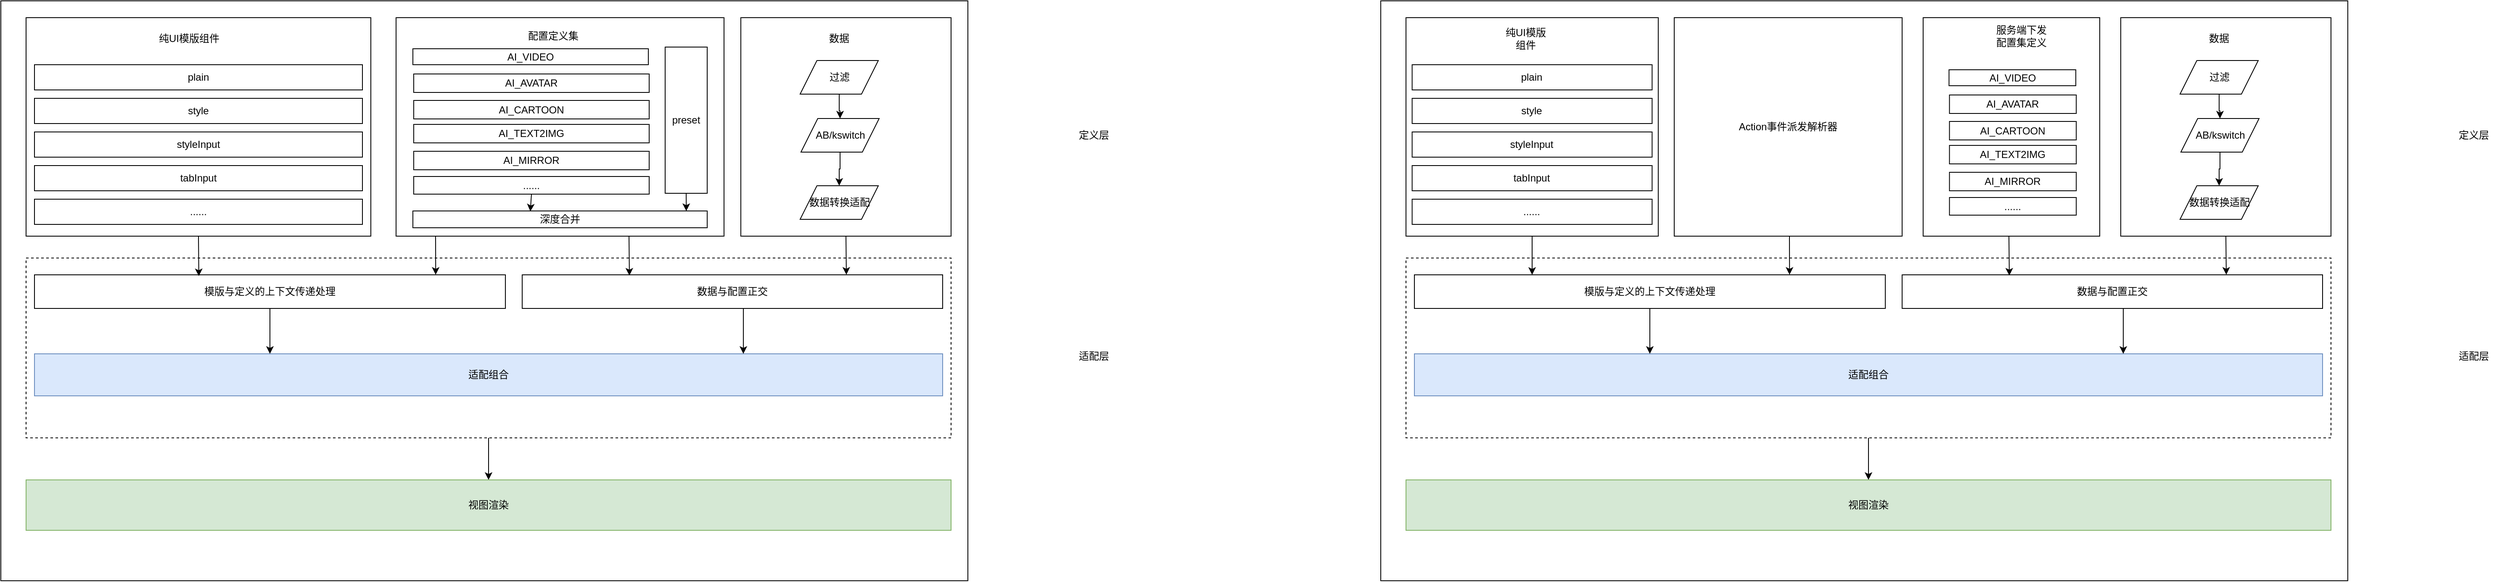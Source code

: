 <mxfile version="24.7.7">
  <diagram name="第 1 页" id="343RZ9egd-SE7qvpXWfh">
    <mxGraphModel dx="2738" dy="1208" grid="1" gridSize="10" guides="1" tooltips="1" connect="1" arrows="1" fold="1" page="1" pageScale="1" pageWidth="827" pageHeight="1169" math="0" shadow="0">
      <root>
        <mxCell id="0" />
        <mxCell id="1" parent="0" />
        <mxCell id="0kE0t0wQsV59YxbMs_4M-267" value="" style="group" parent="1" vertex="1" connectable="0">
          <mxGeometry x="-200" y="240" width="1330" height="690" as="geometry" />
        </mxCell>
        <mxCell id="u77CJ-g4dXgJ8Craigw3-3" value="" style="rounded=0;whiteSpace=wrap;html=1;" parent="0kE0t0wQsV59YxbMs_4M-267" vertex="1">
          <mxGeometry width="1150" height="690" as="geometry" />
        </mxCell>
        <mxCell id="0kE0t0wQsV59YxbMs_4M-7" value="" style="rounded=0;whiteSpace=wrap;html=1;" parent="0kE0t0wQsV59YxbMs_4M-267" vertex="1">
          <mxGeometry x="880" y="20" width="250" height="260" as="geometry" />
        </mxCell>
        <mxCell id="0kE0t0wQsV59YxbMs_4M-8" value="数据" style="text;html=1;align=center;verticalAlign=middle;whiteSpace=wrap;rounded=0;" parent="0kE0t0wQsV59YxbMs_4M-267" vertex="1">
          <mxGeometry x="967" y="30" width="60" height="30" as="geometry" />
        </mxCell>
        <mxCell id="0kE0t0wQsV59YxbMs_4M-12" value="" style="edgeStyle=orthogonalEdgeStyle;rounded=0;orthogonalLoop=1;jettySize=auto;html=1;" parent="0kE0t0wQsV59YxbMs_4M-267" source="0kE0t0wQsV59YxbMs_4M-10" target="0kE0t0wQsV59YxbMs_4M-11" edge="1">
          <mxGeometry relative="1" as="geometry" />
        </mxCell>
        <mxCell id="0kE0t0wQsV59YxbMs_4M-10" value="过滤" style="shape=parallelogram;perimeter=parallelogramPerimeter;whiteSpace=wrap;html=1;fixedSize=1;" parent="0kE0t0wQsV59YxbMs_4M-267" vertex="1">
          <mxGeometry x="950.5" y="71" width="93" height="40" as="geometry" />
        </mxCell>
        <mxCell id="0kE0t0wQsV59YxbMs_4M-14" value="" style="edgeStyle=orthogonalEdgeStyle;rounded=0;orthogonalLoop=1;jettySize=auto;html=1;" parent="0kE0t0wQsV59YxbMs_4M-267" source="0kE0t0wQsV59YxbMs_4M-11" target="0kE0t0wQsV59YxbMs_4M-13" edge="1">
          <mxGeometry relative="1" as="geometry" />
        </mxCell>
        <mxCell id="0kE0t0wQsV59YxbMs_4M-11" value="AB/kswitch" style="shape=parallelogram;perimeter=parallelogramPerimeter;whiteSpace=wrap;html=1;fixedSize=1;" parent="0kE0t0wQsV59YxbMs_4M-267" vertex="1">
          <mxGeometry x="951.5" y="140" width="93" height="40" as="geometry" />
        </mxCell>
        <mxCell id="0kE0t0wQsV59YxbMs_4M-13" value="数据转换适配" style="shape=parallelogram;perimeter=parallelogramPerimeter;whiteSpace=wrap;html=1;fixedSize=1;" parent="0kE0t0wQsV59YxbMs_4M-267" vertex="1">
          <mxGeometry x="950.5" y="220" width="93" height="40" as="geometry" />
        </mxCell>
        <mxCell id="0kE0t0wQsV59YxbMs_4M-49" value="" style="edgeStyle=orthogonalEdgeStyle;rounded=0;orthogonalLoop=1;jettySize=auto;html=1;" parent="0kE0t0wQsV59YxbMs_4M-267" source="0kE0t0wQsV59YxbMs_4M-15" target="0kE0t0wQsV59YxbMs_4M-48" edge="1">
          <mxGeometry relative="1" as="geometry" />
        </mxCell>
        <mxCell id="0kE0t0wQsV59YxbMs_4M-15" value="" style="rounded=0;whiteSpace=wrap;html=1;dashed=1;" parent="0kE0t0wQsV59YxbMs_4M-267" vertex="1">
          <mxGeometry x="30" y="306" width="1100" height="214" as="geometry" />
        </mxCell>
        <mxCell id="0kE0t0wQsV59YxbMs_4M-17" value="" style="group" parent="0kE0t0wQsV59YxbMs_4M-267" vertex="1" connectable="0">
          <mxGeometry x="30" y="20" width="410" height="260" as="geometry" />
        </mxCell>
        <mxCell id="u77CJ-g4dXgJ8Craigw3-2" value="" style="rounded=0;whiteSpace=wrap;html=1;" parent="0kE0t0wQsV59YxbMs_4M-17" vertex="1">
          <mxGeometry width="410" height="260" as="geometry" />
        </mxCell>
        <mxCell id="0kE0t0wQsV59YxbMs_4M-1" value="plain" style="rounded=0;whiteSpace=wrap;html=1;" parent="0kE0t0wQsV59YxbMs_4M-17" vertex="1">
          <mxGeometry x="10" y="56" width="390" height="30" as="geometry" />
        </mxCell>
        <mxCell id="0kE0t0wQsV59YxbMs_4M-2" value="style" style="rounded=0;whiteSpace=wrap;html=1;" parent="0kE0t0wQsV59YxbMs_4M-17" vertex="1">
          <mxGeometry x="10" y="96" width="390" height="30" as="geometry" />
        </mxCell>
        <mxCell id="0kE0t0wQsV59YxbMs_4M-3" value="styleInput" style="rounded=0;whiteSpace=wrap;html=1;" parent="0kE0t0wQsV59YxbMs_4M-17" vertex="1">
          <mxGeometry x="10" y="136" width="390" height="30" as="geometry" />
        </mxCell>
        <mxCell id="0kE0t0wQsV59YxbMs_4M-4" value="tabInput" style="rounded=0;whiteSpace=wrap;html=1;" parent="0kE0t0wQsV59YxbMs_4M-17" vertex="1">
          <mxGeometry x="10" y="176" width="390" height="30" as="geometry" />
        </mxCell>
        <mxCell id="0kE0t0wQsV59YxbMs_4M-5" value="......" style="rounded=0;whiteSpace=wrap;html=1;" parent="0kE0t0wQsV59YxbMs_4M-17" vertex="1">
          <mxGeometry x="10" y="216" width="390" height="30" as="geometry" />
        </mxCell>
        <mxCell id="0kE0t0wQsV59YxbMs_4M-9" value="纯UI模版组件" style="text;html=1;align=center;verticalAlign=middle;whiteSpace=wrap;rounded=0;" parent="0kE0t0wQsV59YxbMs_4M-17" vertex="1">
          <mxGeometry x="154" y="10" width="80" height="30" as="geometry" />
        </mxCell>
        <mxCell id="0kE0t0wQsV59YxbMs_4M-37" value="" style="group;fillColor=#dae8fc;strokeColor=#6c8ebf;rounded=0;" parent="0kE0t0wQsV59YxbMs_4M-267" vertex="1" connectable="0">
          <mxGeometry x="470" y="20" width="390" height="260" as="geometry" />
        </mxCell>
        <mxCell id="0kE0t0wQsV59YxbMs_4M-18" value="" style="rounded=0;whiteSpace=wrap;html=1;" parent="0kE0t0wQsV59YxbMs_4M-37" vertex="1">
          <mxGeometry width="390" height="260" as="geometry" />
        </mxCell>
        <mxCell id="0kE0t0wQsV59YxbMs_4M-19" value="配置定义集" style="text;html=1;align=center;verticalAlign=middle;whiteSpace=wrap;rounded=0;" parent="0kE0t0wQsV59YxbMs_4M-37" vertex="1">
          <mxGeometry x="154" y="7" width="66" height="30" as="geometry" />
        </mxCell>
        <mxCell id="0kE0t0wQsV59YxbMs_4M-20" value="AI_VIDEO" style="rounded=0;whiteSpace=wrap;html=1;" parent="0kE0t0wQsV59YxbMs_4M-37" vertex="1">
          <mxGeometry x="20" y="37" width="280" height="19" as="geometry" />
        </mxCell>
        <mxCell id="0kE0t0wQsV59YxbMs_4M-21" value="preset" style="rounded=0;whiteSpace=wrap;html=1;align=center;" parent="0kE0t0wQsV59YxbMs_4M-37" vertex="1">
          <mxGeometry x="320" y="35" width="50" height="174" as="geometry" />
        </mxCell>
        <mxCell id="0kE0t0wQsV59YxbMs_4M-23" value="AI_AVATAR" style="rounded=0;whiteSpace=wrap;html=1;" parent="0kE0t0wQsV59YxbMs_4M-37" vertex="1">
          <mxGeometry x="21" y="67" width="280" height="22" as="geometry" />
        </mxCell>
        <mxCell id="0kE0t0wQsV59YxbMs_4M-24" value="AI_CARTOON" style="rounded=0;whiteSpace=wrap;html=1;" parent="0kE0t0wQsV59YxbMs_4M-37" vertex="1">
          <mxGeometry x="21" y="98.5" width="280" height="22" as="geometry" />
        </mxCell>
        <mxCell id="0kE0t0wQsV59YxbMs_4M-25" value="AI_TEXT2IMG" style="rounded=0;whiteSpace=wrap;html=1;" parent="0kE0t0wQsV59YxbMs_4M-37" vertex="1">
          <mxGeometry x="21" y="127" width="280" height="22" as="geometry" />
        </mxCell>
        <mxCell id="0kE0t0wQsV59YxbMs_4M-26" value="AI_MIRROR" style="rounded=0;whiteSpace=wrap;html=1;" parent="0kE0t0wQsV59YxbMs_4M-37" vertex="1">
          <mxGeometry x="21" y="159" width="280" height="22" as="geometry" />
        </mxCell>
        <mxCell id="0kE0t0wQsV59YxbMs_4M-27" value="......" style="rounded=0;whiteSpace=wrap;html=1;" parent="0kE0t0wQsV59YxbMs_4M-37" vertex="1">
          <mxGeometry x="21" y="189" width="280" height="21" as="geometry" />
        </mxCell>
        <mxCell id="0kE0t0wQsV59YxbMs_4M-28" value="深度合并" style="rounded=0;whiteSpace=wrap;html=1;" parent="0kE0t0wQsV59YxbMs_4M-37" vertex="1">
          <mxGeometry x="20" y="230" width="350" height="20" as="geometry" />
        </mxCell>
        <mxCell id="0kE0t0wQsV59YxbMs_4M-31" value="" style="endArrow=classic;html=1;rounded=0;entryX=0.885;entryY=0.885;entryDx=0;entryDy=0;exitX=0.5;exitY=1;exitDx=0;exitDy=0;entryPerimeter=0;" parent="0kE0t0wQsV59YxbMs_4M-37" source="0kE0t0wQsV59YxbMs_4M-21" target="0kE0t0wQsV59YxbMs_4M-18" edge="1">
          <mxGeometry width="50" height="50" relative="1" as="geometry">
            <mxPoint x="170" y="200" as="sourcePoint" />
            <mxPoint x="220" y="150" as="targetPoint" />
          </mxGeometry>
        </mxCell>
        <mxCell id="0kE0t0wQsV59YxbMs_4M-29" value="" style="endArrow=classic;html=1;rounded=0;exitX=0.5;exitY=1;exitDx=0;exitDy=0;entryX=0.399;entryY=0.029;entryDx=0;entryDy=0;entryPerimeter=0;" parent="0kE0t0wQsV59YxbMs_4M-37" source="0kE0t0wQsV59YxbMs_4M-27" target="0kE0t0wQsV59YxbMs_4M-28" edge="1">
          <mxGeometry width="50" height="50" relative="1" as="geometry">
            <mxPoint x="230" y="200" as="sourcePoint" />
            <mxPoint x="160" y="220" as="targetPoint" />
          </mxGeometry>
        </mxCell>
        <mxCell id="0kE0t0wQsV59YxbMs_4M-38" value="模版与定义的上下文传递处理" style="rounded=0;whiteSpace=wrap;html=1;" parent="0kE0t0wQsV59YxbMs_4M-267" vertex="1">
          <mxGeometry x="40" y="326" width="560" height="40" as="geometry" />
        </mxCell>
        <mxCell id="0kE0t0wQsV59YxbMs_4M-39" value="数据与配置正交" style="rounded=0;whiteSpace=wrap;html=1;" parent="0kE0t0wQsV59YxbMs_4M-267" vertex="1">
          <mxGeometry x="620" y="326" width="500" height="40" as="geometry" />
        </mxCell>
        <mxCell id="0kE0t0wQsV59YxbMs_4M-40" value="" style="endArrow=classic;html=1;rounded=0;entryX=0.141;entryY=0.022;entryDx=0;entryDy=0;entryPerimeter=0;" parent="0kE0t0wQsV59YxbMs_4M-267" edge="1">
          <mxGeometry width="50" height="50" relative="1" as="geometry">
            <mxPoint x="747" y="280" as="sourcePoint" />
            <mxPoint x="747.5" y="326.88" as="targetPoint" />
          </mxGeometry>
        </mxCell>
        <mxCell id="0kE0t0wQsV59YxbMs_4M-41" value="" style="endArrow=classic;html=1;rounded=0;exitX=0.5;exitY=1;exitDx=0;exitDy=0;entryX=0.771;entryY=-0.004;entryDx=0;entryDy=0;entryPerimeter=0;" parent="0kE0t0wQsV59YxbMs_4M-267" source="0kE0t0wQsV59YxbMs_4M-7" target="0kE0t0wQsV59YxbMs_4M-39" edge="1">
          <mxGeometry width="50" height="50" relative="1" as="geometry">
            <mxPoint x="900" y="300" as="sourcePoint" />
            <mxPoint x="950" y="250" as="targetPoint" />
          </mxGeometry>
        </mxCell>
        <mxCell id="0kE0t0wQsV59YxbMs_4M-42" value="" style="endArrow=classic;html=1;rounded=0;entryX=0.852;entryY=-0.003;entryDx=0;entryDy=0;entryPerimeter=0;" parent="0kE0t0wQsV59YxbMs_4M-267" target="0kE0t0wQsV59YxbMs_4M-38" edge="1">
          <mxGeometry width="50" height="50" relative="1" as="geometry">
            <mxPoint x="517" y="280" as="sourcePoint" />
            <mxPoint x="517" y="312" as="targetPoint" />
          </mxGeometry>
        </mxCell>
        <mxCell id="0kE0t0wQsV59YxbMs_4M-43" value="" style="endArrow=classic;html=1;rounded=0;exitX=0.5;exitY=1;exitDx=0;exitDy=0;entryX=0.349;entryY=0.039;entryDx=0;entryDy=0;entryPerimeter=0;" parent="0kE0t0wQsV59YxbMs_4M-267" source="u77CJ-g4dXgJ8Craigw3-2" target="0kE0t0wQsV59YxbMs_4M-38" edge="1">
          <mxGeometry width="50" height="50" relative="1" as="geometry">
            <mxPoint x="320" y="340" as="sourcePoint" />
            <mxPoint x="370" y="290" as="targetPoint" />
          </mxGeometry>
        </mxCell>
        <mxCell id="0kE0t0wQsV59YxbMs_4M-44" value="适配组合" style="rounded=0;whiteSpace=wrap;html=1;fillColor=#dae8fc;strokeColor=#6c8ebf;" parent="0kE0t0wQsV59YxbMs_4M-267" vertex="1">
          <mxGeometry x="40" y="420" width="1080" height="50" as="geometry" />
        </mxCell>
        <mxCell id="0kE0t0wQsV59YxbMs_4M-45" value="定义层" style="text;html=1;align=center;verticalAlign=middle;whiteSpace=wrap;rounded=0;" parent="0kE0t0wQsV59YxbMs_4M-267" vertex="1">
          <mxGeometry x="1270" y="145" width="60" height="30" as="geometry" />
        </mxCell>
        <mxCell id="0kE0t0wQsV59YxbMs_4M-46" value="适配层" style="text;html=1;align=center;verticalAlign=middle;whiteSpace=wrap;rounded=0;" parent="0kE0t0wQsV59YxbMs_4M-267" vertex="1">
          <mxGeometry x="1270" y="408" width="60" height="30" as="geometry" />
        </mxCell>
        <mxCell id="0kE0t0wQsV59YxbMs_4M-48" value="视图渲染" style="whiteSpace=wrap;html=1;rounded=0;fillColor=#d5e8d4;strokeColor=#82b366;" parent="0kE0t0wQsV59YxbMs_4M-267" vertex="1">
          <mxGeometry x="30" y="570" width="1100" height="60" as="geometry" />
        </mxCell>
        <mxCell id="0kE0t0wQsV59YxbMs_4M-50" value="" style="endArrow=classic;html=1;rounded=0;exitX=0.5;exitY=1;exitDx=0;exitDy=0;" parent="0kE0t0wQsV59YxbMs_4M-267" source="0kE0t0wQsV59YxbMs_4M-38" edge="1">
          <mxGeometry width="50" height="50" relative="1" as="geometry">
            <mxPoint x="530" y="380" as="sourcePoint" />
            <mxPoint x="320" y="420" as="targetPoint" />
          </mxGeometry>
        </mxCell>
        <mxCell id="0kE0t0wQsV59YxbMs_4M-51" value="" style="endArrow=classic;html=1;rounded=0;exitX=0.526;exitY=0.986;exitDx=0;exitDy=0;exitPerimeter=0;" parent="0kE0t0wQsV59YxbMs_4M-267" source="0kE0t0wQsV59YxbMs_4M-39" edge="1">
          <mxGeometry width="50" height="50" relative="1" as="geometry">
            <mxPoint x="700" y="410" as="sourcePoint" />
            <mxPoint x="883" y="420" as="targetPoint" />
          </mxGeometry>
        </mxCell>
        <mxCell id="0kE0t0wQsV59YxbMs_4M-268" value="" style="group" parent="1" vertex="1" connectable="0">
          <mxGeometry x="1441" y="240" width="1330" height="690" as="geometry" />
        </mxCell>
        <mxCell id="0kE0t0wQsV59YxbMs_4M-269" value="" style="rounded=0;whiteSpace=wrap;html=1;" parent="0kE0t0wQsV59YxbMs_4M-268" vertex="1">
          <mxGeometry width="1150" height="690" as="geometry" />
        </mxCell>
        <mxCell id="0kE0t0wQsV59YxbMs_4M-270" value="" style="rounded=0;whiteSpace=wrap;html=1;" parent="0kE0t0wQsV59YxbMs_4M-268" vertex="1">
          <mxGeometry x="880" y="20" width="250" height="260" as="geometry" />
        </mxCell>
        <mxCell id="0kE0t0wQsV59YxbMs_4M-271" value="数据" style="text;html=1;align=center;verticalAlign=middle;whiteSpace=wrap;rounded=0;" parent="0kE0t0wQsV59YxbMs_4M-268" vertex="1">
          <mxGeometry x="967" y="30" width="60" height="30" as="geometry" />
        </mxCell>
        <mxCell id="0kE0t0wQsV59YxbMs_4M-272" value="" style="edgeStyle=orthogonalEdgeStyle;rounded=0;orthogonalLoop=1;jettySize=auto;html=1;" parent="0kE0t0wQsV59YxbMs_4M-268" source="0kE0t0wQsV59YxbMs_4M-273" target="0kE0t0wQsV59YxbMs_4M-275" edge="1">
          <mxGeometry relative="1" as="geometry" />
        </mxCell>
        <mxCell id="0kE0t0wQsV59YxbMs_4M-273" value="过滤" style="shape=parallelogram;perimeter=parallelogramPerimeter;whiteSpace=wrap;html=1;fixedSize=1;" parent="0kE0t0wQsV59YxbMs_4M-268" vertex="1">
          <mxGeometry x="950.5" y="71" width="93" height="40" as="geometry" />
        </mxCell>
        <mxCell id="0kE0t0wQsV59YxbMs_4M-274" value="" style="edgeStyle=orthogonalEdgeStyle;rounded=0;orthogonalLoop=1;jettySize=auto;html=1;" parent="0kE0t0wQsV59YxbMs_4M-268" source="0kE0t0wQsV59YxbMs_4M-275" target="0kE0t0wQsV59YxbMs_4M-276" edge="1">
          <mxGeometry relative="1" as="geometry" />
        </mxCell>
        <mxCell id="0kE0t0wQsV59YxbMs_4M-275" value="AB/kswitch" style="shape=parallelogram;perimeter=parallelogramPerimeter;whiteSpace=wrap;html=1;fixedSize=1;" parent="0kE0t0wQsV59YxbMs_4M-268" vertex="1">
          <mxGeometry x="951.5" y="140" width="93" height="40" as="geometry" />
        </mxCell>
        <mxCell id="0kE0t0wQsV59YxbMs_4M-276" value="数据转换适配" style="shape=parallelogram;perimeter=parallelogramPerimeter;whiteSpace=wrap;html=1;fixedSize=1;" parent="0kE0t0wQsV59YxbMs_4M-268" vertex="1">
          <mxGeometry x="950.5" y="220" width="93" height="40" as="geometry" />
        </mxCell>
        <mxCell id="0kE0t0wQsV59YxbMs_4M-277" value="" style="edgeStyle=orthogonalEdgeStyle;rounded=0;orthogonalLoop=1;jettySize=auto;html=1;" parent="0kE0t0wQsV59YxbMs_4M-268" source="0kE0t0wQsV59YxbMs_4M-278" target="0kE0t0wQsV59YxbMs_4M-309" edge="1">
          <mxGeometry relative="1" as="geometry" />
        </mxCell>
        <mxCell id="0kE0t0wQsV59YxbMs_4M-278" value="" style="rounded=0;whiteSpace=wrap;html=1;dashed=1;" parent="0kE0t0wQsV59YxbMs_4M-268" vertex="1">
          <mxGeometry x="30" y="306" width="1100" height="214" as="geometry" />
        </mxCell>
        <mxCell id="0kE0t0wQsV59YxbMs_4M-279" value="" style="group" parent="0kE0t0wQsV59YxbMs_4M-268" vertex="1" connectable="0">
          <mxGeometry x="30" y="20" width="300" height="260" as="geometry" />
        </mxCell>
        <mxCell id="0kE0t0wQsV59YxbMs_4M-280" value="" style="rounded=0;whiteSpace=wrap;html=1;" parent="0kE0t0wQsV59YxbMs_4M-279" vertex="1">
          <mxGeometry width="300" height="260" as="geometry" />
        </mxCell>
        <mxCell id="0kE0t0wQsV59YxbMs_4M-281" value="plain" style="rounded=0;whiteSpace=wrap;html=1;" parent="0kE0t0wQsV59YxbMs_4M-279" vertex="1">
          <mxGeometry x="7.317" y="56" width="285.366" height="30" as="geometry" />
        </mxCell>
        <mxCell id="0kE0t0wQsV59YxbMs_4M-282" value="style" style="rounded=0;whiteSpace=wrap;html=1;" parent="0kE0t0wQsV59YxbMs_4M-279" vertex="1">
          <mxGeometry x="7.317" y="96" width="285.366" height="30" as="geometry" />
        </mxCell>
        <mxCell id="0kE0t0wQsV59YxbMs_4M-283" value="styleInput" style="rounded=0;whiteSpace=wrap;html=1;" parent="0kE0t0wQsV59YxbMs_4M-279" vertex="1">
          <mxGeometry x="7.317" y="136" width="285.366" height="30" as="geometry" />
        </mxCell>
        <mxCell id="0kE0t0wQsV59YxbMs_4M-284" value="tabInput" style="rounded=0;whiteSpace=wrap;html=1;" parent="0kE0t0wQsV59YxbMs_4M-279" vertex="1">
          <mxGeometry x="7.317" y="176" width="285.366" height="30" as="geometry" />
        </mxCell>
        <mxCell id="0kE0t0wQsV59YxbMs_4M-285" value="......" style="rounded=0;whiteSpace=wrap;html=1;" parent="0kE0t0wQsV59YxbMs_4M-279" vertex="1">
          <mxGeometry x="7.317" y="216" width="285.366" height="30" as="geometry" />
        </mxCell>
        <mxCell id="0kE0t0wQsV59YxbMs_4M-286" value="纯UI模版组件" style="text;html=1;align=center;verticalAlign=middle;whiteSpace=wrap;rounded=0;" parent="0kE0t0wQsV59YxbMs_4M-279" vertex="1">
          <mxGeometry x="112.683" y="10" width="58.537" height="30" as="geometry" />
        </mxCell>
        <mxCell id="0kE0t0wQsV59YxbMs_4M-287" value="" style="group;fillColor=none;strokeColor=#FFFFFF;rounded=0;" parent="0kE0t0wQsV59YxbMs_4M-268" vertex="1" connectable="0">
          <mxGeometry x="645" y="20" width="210" height="260" as="geometry" />
        </mxCell>
        <mxCell id="0kE0t0wQsV59YxbMs_4M-288" value="" style="rounded=0;whiteSpace=wrap;html=1;" parent="0kE0t0wQsV59YxbMs_4M-287" vertex="1">
          <mxGeometry width="210" height="260" as="geometry" />
        </mxCell>
        <mxCell id="0kE0t0wQsV59YxbMs_4M-289" value="服务端下发配置集定义" style="text;html=1;align=center;verticalAlign=middle;whiteSpace=wrap;rounded=0;" parent="0kE0t0wQsV59YxbMs_4M-287" vertex="1">
          <mxGeometry x="82.923" y="7" width="67.846" height="30" as="geometry" />
        </mxCell>
        <mxCell id="0kE0t0wQsV59YxbMs_4M-290" value="AI_VIDEO" style="rounded=0;whiteSpace=wrap;html=1;" parent="0kE0t0wQsV59YxbMs_4M-287" vertex="1">
          <mxGeometry x="30.769" y="62" width="150.769" height="19" as="geometry" />
        </mxCell>
        <mxCell id="0kE0t0wQsV59YxbMs_4M-292" value="AI_AVATAR" style="rounded=0;whiteSpace=wrap;html=1;" parent="0kE0t0wQsV59YxbMs_4M-287" vertex="1">
          <mxGeometry x="31.308" y="92" width="150.769" height="22" as="geometry" />
        </mxCell>
        <mxCell id="0kE0t0wQsV59YxbMs_4M-293" value="AI_CARTOON" style="rounded=0;whiteSpace=wrap;html=1;" parent="0kE0t0wQsV59YxbMs_4M-287" vertex="1">
          <mxGeometry x="31.308" y="123.5" width="150.769" height="22" as="geometry" />
        </mxCell>
        <mxCell id="0kE0t0wQsV59YxbMs_4M-294" value="AI_TEXT2IMG" style="rounded=0;whiteSpace=wrap;html=1;" parent="0kE0t0wQsV59YxbMs_4M-287" vertex="1">
          <mxGeometry x="31.308" y="152" width="150.769" height="22" as="geometry" />
        </mxCell>
        <mxCell id="0kE0t0wQsV59YxbMs_4M-295" value="AI_MIRROR" style="rounded=0;whiteSpace=wrap;html=1;" parent="0kE0t0wQsV59YxbMs_4M-287" vertex="1">
          <mxGeometry x="31.308" y="184" width="150.769" height="22" as="geometry" />
        </mxCell>
        <mxCell id="0kE0t0wQsV59YxbMs_4M-296" value="......" style="rounded=0;whiteSpace=wrap;html=1;" parent="0kE0t0wQsV59YxbMs_4M-287" vertex="1">
          <mxGeometry x="31.308" y="214" width="150.769" height="21" as="geometry" />
        </mxCell>
        <mxCell id="0kE0t0wQsV59YxbMs_4M-300" value="模版与定义的上下文传递处理" style="rounded=0;whiteSpace=wrap;html=1;" parent="0kE0t0wQsV59YxbMs_4M-268" vertex="1">
          <mxGeometry x="40" y="326" width="560" height="40" as="geometry" />
        </mxCell>
        <mxCell id="0kE0t0wQsV59YxbMs_4M-301" value="数据与配置正交" style="rounded=0;whiteSpace=wrap;html=1;" parent="0kE0t0wQsV59YxbMs_4M-268" vertex="1">
          <mxGeometry x="620" y="326" width="500" height="40" as="geometry" />
        </mxCell>
        <mxCell id="0kE0t0wQsV59YxbMs_4M-302" value="" style="endArrow=classic;html=1;rounded=0;entryX=0.141;entryY=0.022;entryDx=0;entryDy=0;entryPerimeter=0;" parent="0kE0t0wQsV59YxbMs_4M-268" edge="1">
          <mxGeometry width="50" height="50" relative="1" as="geometry">
            <mxPoint x="747" y="280" as="sourcePoint" />
            <mxPoint x="747.5" y="326.88" as="targetPoint" />
          </mxGeometry>
        </mxCell>
        <mxCell id="0kE0t0wQsV59YxbMs_4M-303" value="" style="endArrow=classic;html=1;rounded=0;exitX=0.5;exitY=1;exitDx=0;exitDy=0;entryX=0.771;entryY=-0.004;entryDx=0;entryDy=0;entryPerimeter=0;" parent="0kE0t0wQsV59YxbMs_4M-268" source="0kE0t0wQsV59YxbMs_4M-270" target="0kE0t0wQsV59YxbMs_4M-301" edge="1">
          <mxGeometry width="50" height="50" relative="1" as="geometry">
            <mxPoint x="900" y="300" as="sourcePoint" />
            <mxPoint x="950" y="250" as="targetPoint" />
          </mxGeometry>
        </mxCell>
        <mxCell id="0kE0t0wQsV59YxbMs_4M-304" value="" style="endArrow=classic;html=1;rounded=0;entryX=0.852;entryY=-0.003;entryDx=0;entryDy=0;entryPerimeter=0;" parent="0kE0t0wQsV59YxbMs_4M-268" edge="1">
          <mxGeometry width="50" height="50" relative="1" as="geometry">
            <mxPoint x="486" y="280" as="sourcePoint" />
            <mxPoint x="486.12" y="325.88" as="targetPoint" />
          </mxGeometry>
        </mxCell>
        <mxCell id="0kE0t0wQsV59YxbMs_4M-305" value="" style="endArrow=classic;html=1;rounded=0;exitX=0.5;exitY=1;exitDx=0;exitDy=0;entryX=0.25;entryY=0;entryDx=0;entryDy=0;" parent="0kE0t0wQsV59YxbMs_4M-268" source="0kE0t0wQsV59YxbMs_4M-280" target="0kE0t0wQsV59YxbMs_4M-300" edge="1">
          <mxGeometry width="50" height="50" relative="1" as="geometry">
            <mxPoint x="320" y="340" as="sourcePoint" />
            <mxPoint x="370" y="290" as="targetPoint" />
          </mxGeometry>
        </mxCell>
        <mxCell id="0kE0t0wQsV59YxbMs_4M-306" value="适配组合" style="rounded=0;whiteSpace=wrap;html=1;fillColor=#dae8fc;strokeColor=#6c8ebf;" parent="0kE0t0wQsV59YxbMs_4M-268" vertex="1">
          <mxGeometry x="40" y="420" width="1080" height="50" as="geometry" />
        </mxCell>
        <mxCell id="0kE0t0wQsV59YxbMs_4M-307" value="定义层" style="text;html=1;align=center;verticalAlign=middle;whiteSpace=wrap;rounded=0;" parent="0kE0t0wQsV59YxbMs_4M-268" vertex="1">
          <mxGeometry x="1270" y="145" width="60" height="30" as="geometry" />
        </mxCell>
        <mxCell id="0kE0t0wQsV59YxbMs_4M-308" value="适配层" style="text;html=1;align=center;verticalAlign=middle;whiteSpace=wrap;rounded=0;" parent="0kE0t0wQsV59YxbMs_4M-268" vertex="1">
          <mxGeometry x="1270" y="408" width="60" height="30" as="geometry" />
        </mxCell>
        <mxCell id="0kE0t0wQsV59YxbMs_4M-309" value="视图渲染" style="whiteSpace=wrap;html=1;rounded=0;fillColor=#d5e8d4;strokeColor=#82b366;" parent="0kE0t0wQsV59YxbMs_4M-268" vertex="1">
          <mxGeometry x="30" y="570" width="1100" height="60" as="geometry" />
        </mxCell>
        <mxCell id="0kE0t0wQsV59YxbMs_4M-310" value="" style="endArrow=classic;html=1;rounded=0;exitX=0.5;exitY=1;exitDx=0;exitDy=0;" parent="0kE0t0wQsV59YxbMs_4M-268" source="0kE0t0wQsV59YxbMs_4M-300" edge="1">
          <mxGeometry width="50" height="50" relative="1" as="geometry">
            <mxPoint x="530" y="380" as="sourcePoint" />
            <mxPoint x="320" y="420" as="targetPoint" />
          </mxGeometry>
        </mxCell>
        <mxCell id="0kE0t0wQsV59YxbMs_4M-311" value="" style="endArrow=classic;html=1;rounded=0;exitX=0.526;exitY=0.986;exitDx=0;exitDy=0;exitPerimeter=0;" parent="0kE0t0wQsV59YxbMs_4M-268" source="0kE0t0wQsV59YxbMs_4M-301" edge="1">
          <mxGeometry width="50" height="50" relative="1" as="geometry">
            <mxPoint x="700" y="410" as="sourcePoint" />
            <mxPoint x="883" y="420" as="targetPoint" />
          </mxGeometry>
        </mxCell>
        <mxCell id="0kE0t0wQsV59YxbMs_4M-315" value="Action事件派发解析器" style="rounded=0;whiteSpace=wrap;html=1;" parent="0kE0t0wQsV59YxbMs_4M-268" vertex="1">
          <mxGeometry x="349" y="20" width="271" height="260" as="geometry" />
        </mxCell>
      </root>
    </mxGraphModel>
  </diagram>
</mxfile>
